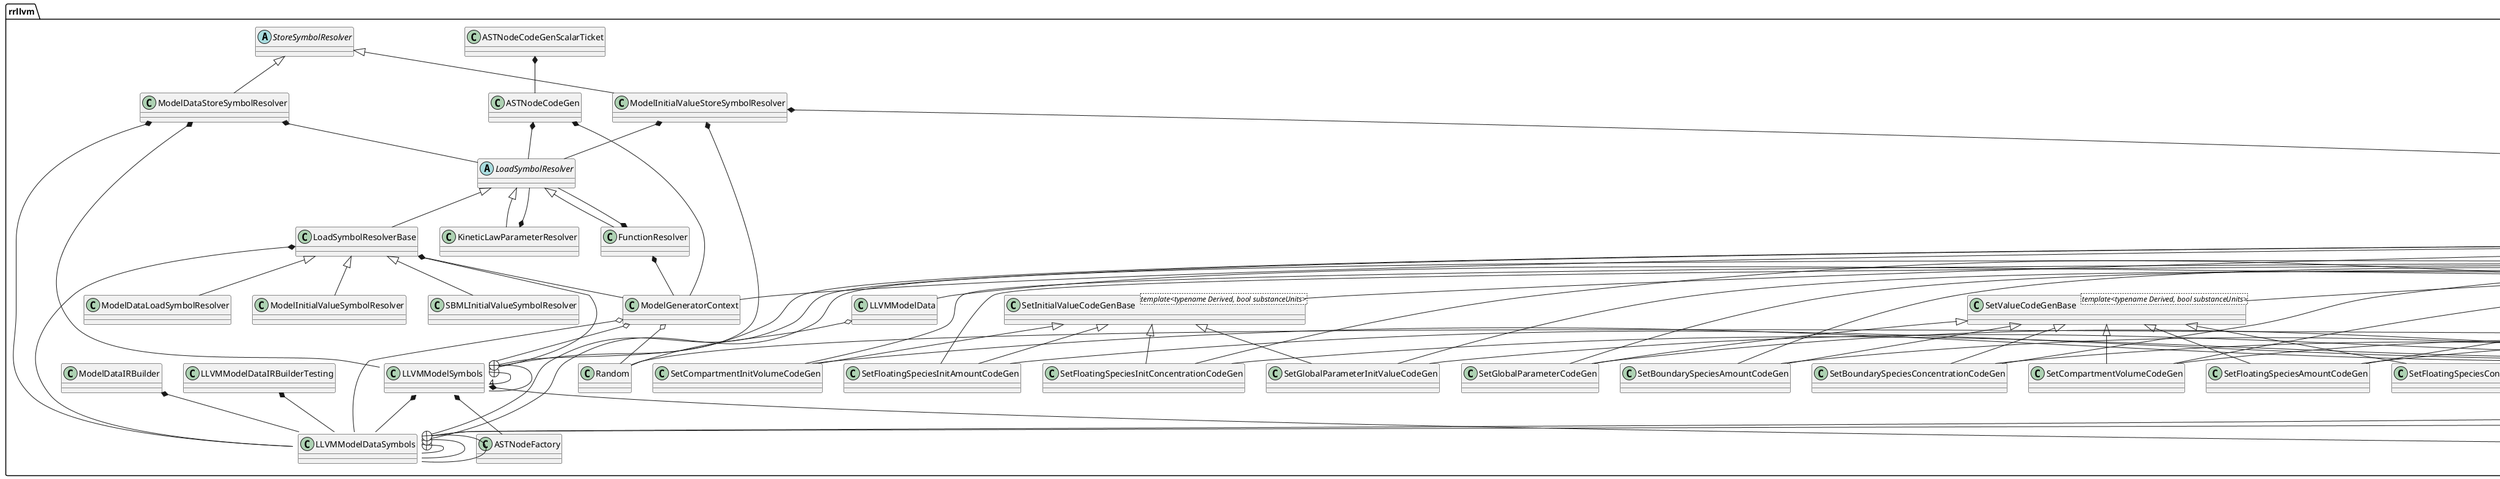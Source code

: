 @startuml





/' Objects '/

namespace rrllvm {
	class ASTNodeCodeGen {}

	class ASTNodeCodeGenScalarTicket {
	}

	class ASTNodeFactory {
	}

	class AssignmentRuleEvaluator {
	}

	abstract class CodeGen {
	}

	abstract class CodeGenBase <template<typename FunctionPtrType>> {
	}

	class EvalConversionFactorCodeGen {
	}

	class EvalInitialConditionsCodeGen {
	}

	class EvalRateRuleRatesCodeGen {
	}

	class EvalReactionRatesCodeGen {
	}

	class EvalVolatileStoichCodeGen {
	}

	class Event {
	}

	class EventAssignCodeGen {
	}

	class EventCodeGenBase <template<typename Derived>> {
	}

	class EventQueue {
	}

	class EventTriggerCodeGen {
	}

	class FunctionResolver {
	}

	class GetBoundarySpeciesAmountCodeGen {
	}

	class GetBoundarySpeciesConcentrationCodeGen {
	}

	class GetCompartmentInitVolumeCodeGen {
	}

	class GetCompartmentVolumeCodeGen {
	}

	class GetEventDelayCodeGen {
	}

	class GetEventPriorityCodeGen {
	}

	class GetEventTriggerCodeGen {
	}

	class GetEventValueCodeGenBase <template<typename Derived, typename FunctionPtrType=GetEventValueCodeGenBase_FunctionPtr>> {
	}

	class GetFloatingSpeciesAmountCodeGen {
	}

	class GetFloatingSpeciesConcentrationCodeGen {
	}

	class GetFloatingSpeciesInitAmountCodeGen {
	}

	class GetFloatingSpeciesInitConcentrationCodeGen {
	}

	class GetGlobalParameterCodeGen {
	}

	class GetGlobalParameterInitValueCodeGen {
	}

	class GetInitialValueCodeGenBase <template<typename Derived, bool substanceUnits>> {
	}

	class GetValueCodeGenBase <template<typename Derived, bool substanceUnits>> {
	}

	class KineticLawParameterResolver {
	}

	class LLVMException {
	}

	class LLVMModelDataIRBuilderTesting {
	}

	class LLVMModelDataSymbols {
	}

	class LLVMModelSymbols {
	}

	abstract class LoadSymbolResolver {
	}

	class LoadSymbolResolverBase {
	}

	class ModelDataIRBuilder {
	}

	class ModelDataLoadSymbolResolver {
	}

	class ModelDataStoreSymbolResolver {
	}

	class ModelGeneratorContext {
	}

	class ModelInitialValueStoreSymbolResolver {
	}

	class ModelInitialValueSymbolResolver {
	}

	class ModelResources {
	}

	class RR_DECLSPECLLVMCompiler {}

	class RR_DECLSPECLLVMExecutableModel {
	}

	class RR_DECLSPECLLVMModelGenerator {
	}

	class Random {
	}

	class SBMLInitialValueSymbolResolver {
	}

	class SetBoundarySpeciesAmountCodeGen {
	}

	class SetBoundarySpeciesConcentrationCodeGen {
	}

	class SetCompartmentInitVolumeCodeGen {
	}

	class SetCompartmentVolumeCodeGen {
	}

	class SetFloatingSpeciesAmountCodeGen {
	}

	class SetFloatingSpeciesConcentrationCodeGen {
	}

	class SetFloatingSpeciesInitAmountCodeGen {
	}

	class SetFloatingSpeciesInitConcentrationCodeGen {
	}

	class SetGlobalParameterCodeGen {
	}

	class SetGlobalParameterInitValueCodeGen {
	}

	class SetInitialValueCodeGenBase <template<typename Derived, bool substanceUnits>> {
	}

	class SetValueCodeGenBase <template<typename Derived, bool substanceUnits>> {
	}

	abstract class StoreSymbolResolver {
	}

	class SymbolForest {
	}

	class SymbolForest::ConstIterator {
	}

	enum EventAtributes {
	}

	enum LLVMModelDataSymbols::SpeciesReferenceType {
	}

	enum LLVMModelDataSymbols::SymbolIndexType {
	}

	enum LLVMModelSymbols::SpeciesReferenceType {
	}

	enum ModelDataFields {
	}

	enum RR_DECLSPECLLVMExecutableModel::empty {
	}

	class LLVMModelData {
	}

	class LLVMModelDataSymbols::SpeciesReferenceInfo {
	}

	class LLVMModelSymbols::ReactionSymbols {
	}
}





/' Inheritance relationships '/

rrllvm.CodeGenBase <|-- rrllvm.EvalConversionFactorCodeGen


rrllvm.CodeGenBase <|-- rrllvm.EvalInitialConditionsCodeGen


rrllvm.CodeGenBase <|-- rrllvm.EvalRateRuleRatesCodeGen


rrllvm.CodeGenBase <|-- rrllvm.EvalReactionRatesCodeGen


rrllvm.CodeGenBase <|-- rrllvm.EvalVolatileStoichCodeGen


rrllvm.CodeGenBase <|-- rrllvm.EventCodeGenBase


rrllvm.CodeGenBase <|-- rrllvm.GetEventValueCodeGenBase


rrllvm.CodeGenBase <|-- rrllvm.GetInitialValueCodeGenBase


rrllvm.CodeGenBase <|-- rrllvm.GetValueCodeGenBase


rrllvm.CodeGenBase <|-- rrllvm.SetInitialValueCodeGenBase


rrllvm.CodeGenBase <|-- rrllvm.SetValueCodeGenBase


rrllvm.EventCodeGenBase <|-- rrllvm.EventAssignCodeGen


rrllvm.EventCodeGenBase <|-- rrllvm.EventTriggerCodeGen


rrllvm.GetEventValueCodeGenBase <|-- rrllvm.GetEventDelayCodeGen


rrllvm.GetEventValueCodeGenBase <|-- rrllvm.GetEventPriorityCodeGen


rrllvm.GetEventValueCodeGenBase <|-- rrllvm.GetEventTriggerCodeGen


rrllvm.GetInitialValueCodeGenBase <|-- rrllvm.GetCompartmentInitVolumeCodeGen


rrllvm.GetInitialValueCodeGenBase <|-- rrllvm.GetFloatingSpeciesInitAmountCodeGen


rrllvm.GetInitialValueCodeGenBase <|-- rrllvm.GetFloatingSpeciesInitConcentrationCodeGen


rrllvm.GetInitialValueCodeGenBase <|-- rrllvm.GetGlobalParameterInitValueCodeGen


rrllvm.GetValueCodeGenBase <|-- rrllvm.GetBoundarySpeciesAmountCodeGen


rrllvm.GetValueCodeGenBase <|-- rrllvm.GetBoundarySpeciesConcentrationCodeGen


rrllvm.GetValueCodeGenBase <|-- rrllvm.GetCompartmentVolumeCodeGen


rrllvm.GetValueCodeGenBase <|-- rrllvm.GetFloatingSpeciesAmountCodeGen


rrllvm.GetValueCodeGenBase <|-- rrllvm.GetFloatingSpeciesConcentrationCodeGen


rrllvm.GetValueCodeGenBase <|-- rrllvm.GetGlobalParameterCodeGen


rrllvm.LoadSymbolResolver <|-- rrllvm.FunctionResolver


rrllvm.LoadSymbolResolver <|-- rrllvm.KineticLawParameterResolver


rrllvm.LoadSymbolResolver <|-- rrllvm.LoadSymbolResolverBase


rrllvm.LoadSymbolResolverBase <|-- rrllvm.ModelDataLoadSymbolResolver


rrllvm.LoadSymbolResolverBase <|-- rrllvm.ModelInitialValueSymbolResolver


rrllvm.LoadSymbolResolverBase <|-- rrllvm.SBMLInitialValueSymbolResolver


rrllvm.SetInitialValueCodeGenBase <|-- rrllvm.SetCompartmentInitVolumeCodeGen


rrllvm.SetInitialValueCodeGenBase <|-- rrllvm.SetFloatingSpeciesInitAmountCodeGen


rrllvm.SetInitialValueCodeGenBase <|-- rrllvm.SetFloatingSpeciesInitConcentrationCodeGen


rrllvm.SetInitialValueCodeGenBase <|-- rrllvm.SetGlobalParameterInitValueCodeGen


rrllvm.SetValueCodeGenBase <|-- rrllvm.SetBoundarySpeciesAmountCodeGen


rrllvm.SetValueCodeGenBase <|-- rrllvm.SetBoundarySpeciesConcentrationCodeGen


rrllvm.SetValueCodeGenBase <|-- rrllvm.SetCompartmentVolumeCodeGen


rrllvm.SetValueCodeGenBase <|-- rrllvm.SetFloatingSpeciesAmountCodeGen


rrllvm.SetValueCodeGenBase <|-- rrllvm.SetFloatingSpeciesConcentrationCodeGen


rrllvm.SetValueCodeGenBase <|-- rrllvm.SetGlobalParameterCodeGen


rrllvm.StoreSymbolResolver <|-- rrllvm.ModelDataStoreSymbolResolver


rrllvm.StoreSymbolResolver <|-- rrllvm.ModelInitialValueStoreSymbolResolver





/' Aggregation relationships '/

rrllvm.ASTNodeCodeGen *-- rrllvm.LoadSymbolResolver


rrllvm.ASTNodeCodeGen *-- rrllvm.ModelGeneratorContext


rrllvm.ASTNodeCodeGenScalarTicket *-- rrllvm.ASTNodeCodeGen


rrllvm.AssignmentRuleEvaluator *-- rrllvm.SymbolForest


rrllvm.CodeGenBase *-- rrllvm.LLVMModelDataSymbols


rrllvm.CodeGenBase *-- rrllvm.LLVMModelSymbols


rrllvm.CodeGenBase *-- rrllvm.ModelGeneratorContext


rrllvm.FunctionResolver *-- rrllvm.LoadSymbolResolver


rrllvm.FunctionResolver *-- rrllvm.ModelGeneratorContext


rrllvm.KineticLawParameterResolver *-- rrllvm.LoadSymbolResolver


rrllvm.LLVMModelData o-- rrllvm.Random


rrllvm.LLVMModelDataIRBuilderTesting *-- rrllvm.LLVMModelDataSymbols


rrllvm.LLVMModelSymbols *-- rrllvm.ASTNodeFactory


rrllvm.LLVMModelSymbols *-- rrllvm.LLVMModelDataSymbols


rrllvm.LLVMModelSymbols "4" *-- rrllvm.SymbolForest


rrllvm.LoadSymbolResolverBase *-- rrllvm.LLVMModelDataSymbols


rrllvm.LoadSymbolResolverBase *-- rrllvm.LLVMModelSymbols


rrllvm.LoadSymbolResolverBase *-- rrllvm.ModelGeneratorContext


rrllvm.ModelDataIRBuilder *-- rrllvm.LLVMModelDataSymbols


rrllvm.ModelDataStoreSymbolResolver *-- rrllvm.LLVMModelDataSymbols


rrllvm.ModelDataStoreSymbolResolver *-- rrllvm.LLVMModelSymbols


rrllvm.ModelDataStoreSymbolResolver *-- rrllvm.LoadSymbolResolver


rrllvm.ModelGeneratorContext o-- rrllvm.LLVMModelDataSymbols


rrllvm.ModelGeneratorContext o-- rrllvm.LLVMModelSymbols


rrllvm.ModelGeneratorContext o-- rrllvm.Random


rrllvm.ModelInitialValueStoreSymbolResolver *-- rrllvm.LLVMModelDataSymbols


rrllvm.ModelInitialValueStoreSymbolResolver *-- rrllvm.LLVMModelSymbols


rrllvm.ModelInitialValueStoreSymbolResolver *-- rrllvm.LoadSymbolResolver


rrllvm.ModelResources *-- rrllvm.EvalConversionFactorCodeGen


rrllvm.ModelResources *-- rrllvm.EvalInitialConditionsCodeGen


rrllvm.ModelResources *-- rrllvm.EvalRateRuleRatesCodeGen


rrllvm.ModelResources *-- rrllvm.EvalReactionRatesCodeGen


rrllvm.ModelResources *-- rrllvm.EvalVolatileStoichCodeGen


rrllvm.ModelResources *-- rrllvm.EventAssignCodeGen


rrllvm.ModelResources *-- rrllvm.EventTriggerCodeGen


rrllvm.ModelResources *-- rrllvm.GetBoundarySpeciesAmountCodeGen


rrllvm.ModelResources *-- rrllvm.GetBoundarySpeciesConcentrationCodeGen


rrllvm.ModelResources *-- rrllvm.GetCompartmentInitVolumeCodeGen


rrllvm.ModelResources *-- rrllvm.GetCompartmentVolumeCodeGen


rrllvm.ModelResources *-- rrllvm.GetEventDelayCodeGen


rrllvm.ModelResources *-- rrllvm.GetEventPriorityCodeGen


rrllvm.ModelResources *-- rrllvm.GetEventTriggerCodeGen


rrllvm.ModelResources *-- rrllvm.GetFloatingSpeciesAmountCodeGen


rrllvm.ModelResources *-- rrllvm.GetFloatingSpeciesConcentrationCodeGen


rrllvm.ModelResources *-- rrllvm.GetFloatingSpeciesInitAmountCodeGen


rrllvm.ModelResources *-- rrllvm.GetFloatingSpeciesInitConcentrationCodeGen


rrllvm.ModelResources *-- rrllvm.GetGlobalParameterCodeGen


rrllvm.ModelResources *-- rrllvm.GetGlobalParameterInitValueCodeGen


rrllvm.ModelResources o-- rrllvm.LLVMModelDataSymbols


rrllvm.ModelResources o-- rrllvm.Random


rrllvm.ModelResources *-- rrllvm.SetBoundarySpeciesAmountCodeGen


rrllvm.ModelResources *-- rrllvm.SetBoundarySpeciesConcentrationCodeGen


rrllvm.ModelResources *-- rrllvm.SetCompartmentInitVolumeCodeGen


rrllvm.ModelResources *-- rrllvm.SetCompartmentVolumeCodeGen


rrllvm.ModelResources *-- rrllvm.SetFloatingSpeciesAmountCodeGen


rrllvm.ModelResources *-- rrllvm.SetFloatingSpeciesConcentrationCodeGen


rrllvm.ModelResources *-- rrllvm.SetFloatingSpeciesInitAmountCodeGen


rrllvm.ModelResources *-- rrllvm.SetFloatingSpeciesInitConcentrationCodeGen


rrllvm.ModelResources *-- rrllvm.SetGlobalParameterCodeGen


rrllvm.ModelResources *-- rrllvm.SetGlobalParameterInitValueCodeGen


rrllvm.RR_DECLSPECLLVMExecutableModel *-- rrllvm.EvalConversionFactorCodeGen


rrllvm.RR_DECLSPECLLVMExecutableModel *-- rrllvm.EvalInitialConditionsCodeGen


rrllvm.RR_DECLSPECLLVMExecutableModel *-- rrllvm.EvalRateRuleRatesCodeGen


rrllvm.RR_DECLSPECLLVMExecutableModel *-- rrllvm.EvalReactionRatesCodeGen


rrllvm.RR_DECLSPECLLVMExecutableModel *-- rrllvm.EvalVolatileStoichCodeGen


rrllvm.RR_DECLSPECLLVMExecutableModel *-- rrllvm.EventAssignCodeGen


rrllvm.RR_DECLSPECLLVMExecutableModel *-- rrllvm.EventQueue


rrllvm.RR_DECLSPECLLVMExecutableModel *-- rrllvm.EventTriggerCodeGen


rrllvm.RR_DECLSPECLLVMExecutableModel *-- rrllvm.GetBoundarySpeciesAmountCodeGen


rrllvm.RR_DECLSPECLLVMExecutableModel *-- rrllvm.GetBoundarySpeciesConcentrationCodeGen


rrllvm.RR_DECLSPECLLVMExecutableModel *-- rrllvm.GetCompartmentInitVolumeCodeGen


rrllvm.RR_DECLSPECLLVMExecutableModel *-- rrllvm.GetCompartmentVolumeCodeGen


rrllvm.RR_DECLSPECLLVMExecutableModel *-- rrllvm.GetEventDelayCodeGen


rrllvm.RR_DECLSPECLLVMExecutableModel *-- rrllvm.GetEventPriorityCodeGen


rrllvm.RR_DECLSPECLLVMExecutableModel *-- rrllvm.GetEventTriggerCodeGen


rrllvm.RR_DECLSPECLLVMExecutableModel *-- rrllvm.GetFloatingSpeciesAmountCodeGen


rrllvm.RR_DECLSPECLLVMExecutableModel *-- rrllvm.GetFloatingSpeciesConcentrationCodeGen


rrllvm.RR_DECLSPECLLVMExecutableModel *-- rrllvm.GetFloatingSpeciesInitAmountCodeGen


rrllvm.RR_DECLSPECLLVMExecutableModel *-- rrllvm.GetFloatingSpeciesInitConcentrationCodeGen


rrllvm.RR_DECLSPECLLVMExecutableModel *-- rrllvm.GetGlobalParameterCodeGen


rrllvm.RR_DECLSPECLLVMExecutableModel *-- rrllvm.GetGlobalParameterInitValueCodeGen


rrllvm.RR_DECLSPECLLVMExecutableModel o-- rrllvm.LLVMModelData


rrllvm.RR_DECLSPECLLVMExecutableModel o-- rrllvm.LLVMModelDataSymbols


rrllvm.RR_DECLSPECLLVMExecutableModel *-- rrllvm.ModelResources


rrllvm.RR_DECLSPECLLVMExecutableModel *-- rrllvm.SetBoundarySpeciesAmountCodeGen


rrllvm.RR_DECLSPECLLVMExecutableModel *-- rrllvm.SetBoundarySpeciesConcentrationCodeGen


rrllvm.RR_DECLSPECLLVMExecutableModel *-- rrllvm.SetCompartmentInitVolumeCodeGen


rrllvm.RR_DECLSPECLLVMExecutableModel *-- rrllvm.SetCompartmentVolumeCodeGen


rrllvm.RR_DECLSPECLLVMExecutableModel *-- rrllvm.SetFloatingSpeciesAmountCodeGen


rrllvm.RR_DECLSPECLLVMExecutableModel *-- rrllvm.SetFloatingSpeciesConcentrationCodeGen


rrllvm.RR_DECLSPECLLVMExecutableModel *-- rrllvm.SetFloatingSpeciesInitAmountCodeGen


rrllvm.RR_DECLSPECLLVMExecutableModel *-- rrllvm.SetFloatingSpeciesInitConcentrationCodeGen


rrllvm.RR_DECLSPECLLVMExecutableModel *-- rrllvm.SetGlobalParameterCodeGen


rrllvm.RR_DECLSPECLLVMExecutableModel *-- rrllvm.SetGlobalParameterInitValueCodeGen






/' Nested objects '/

rrllvm.LLVMModelDataSymbols +-- rrllvm.LLVMModelDataSymbols::SpeciesReferenceInfo


rrllvm.LLVMModelDataSymbols +-- rrllvm.LLVMModelDataSymbols::SpeciesReferenceType


rrllvm.LLVMModelDataSymbols +-- rrllvm.LLVMModelDataSymbols::SymbolIndexType


rrllvm.LLVMModelSymbols +-- rrllvm.LLVMModelSymbols::ReactionSymbols


rrllvm.LLVMModelSymbols +-- rrllvm.LLVMModelSymbols::SpeciesReferenceType


rrllvm.RR_DECLSPECLLVMExecutableModel +-- rrllvm.RR_DECLSPECLLVMExecutableModel::empty


rrllvm.SymbolForest +-- rrllvm.SymbolForest::ConstIterator




@enduml
